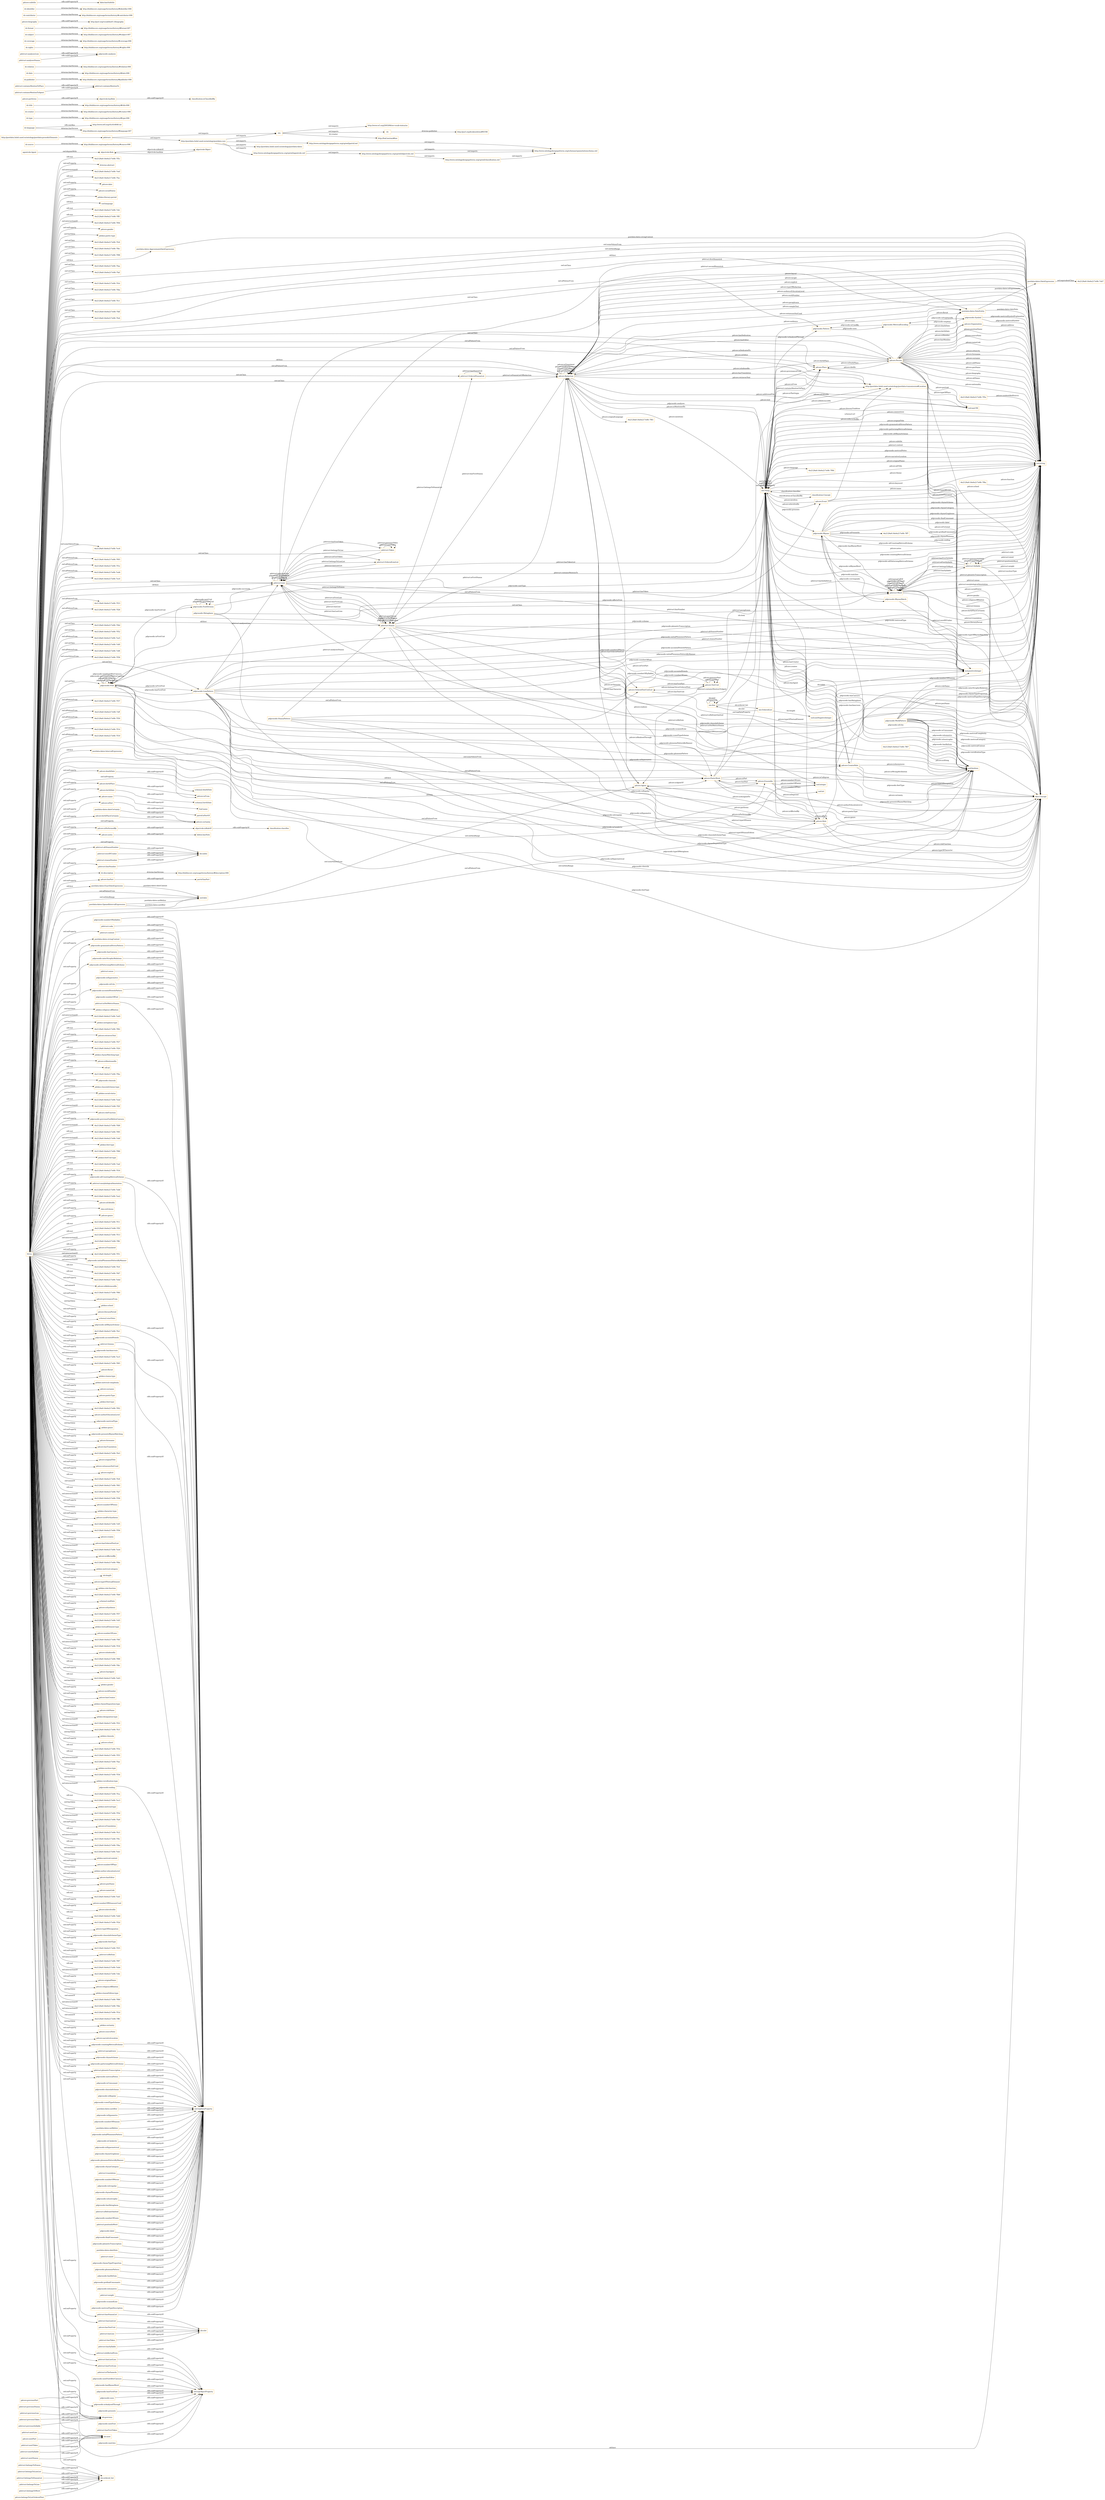 digraph ar2dtool_diagram { 
rankdir=LR;
size="1501"
node [shape = rectangle, color="orange"]; "-6e2129a9:16e0e217e08:-7fc6" "-6e2129a9:16e0e217e08:-7fbc" "-6e2129a9:16e0e217e08:-7f98" "pdprosodic:WorkPattern" "pdprosodic:Foot" "-6e2129a9:16e0e217e08:-7faa" "pdprosodic:Rhyme" "-6e2129a9:16e0e217e08:-7ff7" "-6e2129a9:16e0e217e08:-7faf" "pdprosodic:LinePattern" "-6e2129a9:16e0e217e08:-7fcb" "-6e2129a9:16e0e217e08:-7fda" "pdprosodic:FootDivision" "pdprosodic:RhymeMatch" "pdprosodic:Metaplasm" "pdprosodic:Symbol" "pdprosodic:Pattern" "-6e2129a9:16e0e217e08:-7fc1" "skos:Concept" "-6e2129a9:16e0e217e08:-7fdf" "pdprosodic:MetricalEncoding" "pdprosodic:StanzaPattern" "-6e2129a9:16e0e217e08:-7fe4" "pdstruct:Line" "pdstruct:OrderedStanzaList" "pdstruct:Stanza" "pdstruct:Word" "pdstruct:Token" "pdcore:Redaction" "pdstruct:Syllable" "pdstruct:OrderedLineList" "olo:Slot" "olo:OrderedList" "-6e2129a9:16e0e217e08:-7f67" "pdcore:Role" "-6e2129a9:16e0e217e08:-7ec6" "pdcore:OrderedTextUnitList" "-6e2129a9:16e0e217e08:-7f05" "-6e2129a9:16e0e217e08:-7f1e" "-6e2129a9:16e0e217e08:-7ed4" "agentrole:Agent" "-6e2129a9:16e0e217e08:-7ec0" "pdcore:Agent" "pdcore:CreatorRole" "pdcore:Person" "pdcore:Organisation" "-6e2129a9:16e0e217e08:-7f23" "-6e2129a9:16e0e217e08:-7f28" "pdcore:Ensemble" "-6e2129a9:16e0e217e08:-7f4d" "-6e2129a9:16e0e217e08:-7f52" "-6e2129a9:16e0e217e08:-7ee5" "-6e2129a9:16e0e217e08:-7f5e" "-6e2129a9:16e0e217e08:-7ef0" "-6e2129a9:16e0e217e08:-7f6a" "pdcore:TextUnit" "-6e2129a9:16e0e217e08:-7ef6" "-6e2129a9:16e0e217e08:-7f58" "pdcore:Place" "postdata-dates:DateEntity" "-6e2129a9:16e0e217e08:-7f37" "pdcore:Event" "-6e2129a9:16e0e217e08:-7eff" "-6e2129a9:16e0e217e08:-7f30" "http://postdata.linhd.uned.es/ontology/postdata-transmission#Location" "-6e2129a9:16e0e217e08:-7f14" "-6e2129a9:16e0e217e08:-7f19" "pdcore:PoeticWork" "owl:Thing" "objectrole:Role" "objectrole:Object" "postdata-dates:OpenedIntervalExpression" "postdata-dates:IntervalExpression" "postdata-dates:ExactDateExpression" "postdata-dates:DateExpression" "-6e2129a9:16e0e217e08:-7eb7" "postdata-dates:ApproximateDateExpression" "classification:Concept" ; /*classes style*/
	"pdstruct:previousToken" -> "olo:previous" [ label = "rdfs:subPropertyOf" ];
	"pdstruct:translation" -> "owl:topDataProperty" [ label = "rdfs:subPropertyOf" ];
	"pdcore:deathDate" -> "schema2:deathDate" [ label = "rdfs:subPropertyOf" ];
	"pdprosodic:numberOfMorae" -> "owl:topDataProperty" [ label = "rdfs:subPropertyOf" ];
	"dc:source" -> "http://dublincore.org/usage/terms/history/#source-006" [ label = "dcterms:hasVersion" ];
	"pdstruct:previousSyllable" -> "olo:previous" [ label = "rdfs:subPropertyOf" ];
	"olo:" -> "http://www.w3.org/2003/06/sw-vocab-status/ns" [ label = "owl:imports" ];
	"olo:" -> "dc:" [ label = "owl:imports" ];
	"olo:" -> "http://foaf.me/zazi#me" [ label = "dc:creator" ];
	"pdprosodic:isIrregular" -> "owl:topDataProperty" [ label = "rdfs:subPropertyOf" ];
	"pdprosodic:rhymePhoneme" -> "owl:topDataProperty" [ label = "rdfs:subPropertyOf" ];
	"http://www.ontologydesignpatterns.org/cp/owl/partof.owl" -> "http://www.ontologydesignpatterns.org/schemas/cpannotationschema.owl" [ label = "owl:imports" ];
	"pdstruct:lineNumber" -> "olo:index" [ label = "rdfs:subPropertyOf" ];
	"pdprosodic:isIsostrophic" -> "owl:topDataProperty" [ label = "rdfs:subPropertyOf" ];
	"pdprosodic:metricalNotes" -> "owl:topDataProperty" [ label = "rdfs:subPropertyOf" ];
	"dc:language" -> "http://www.ietf.org/rfc/rfc4646.txt" [ label = "rdfs:seeAlso" ];
	"dc:language" -> "http://dublincore.org/usage/terms/history/#language-007" [ label = "dcterms:hasVersion" ];
	"pdcore:birthPlace" -> "pdcore:isFrom" [ label = "rdfs:subPropertyOf" ];
	"pdprosodic:hasMetaplasm" -> "owl:topDataProperty" [ label = "rdfs:subPropertyOf" ];
	"pdstruct:content" -> "owl:topDataProperty" [ label = "rdfs:subPropertyOf" ];
	"dc:type" -> "http://dublincore.org/usage/terms/history/#type-006" [ label = "dcterms:hasVersion" ];
	"pdstruct:hasStanzaList" -> "olo:slot" [ label = "rdfs:subPropertyOf" ];
	"http://www.ontologydesignpatterns.org/cp/owl/classification.owl" -> "http://www.ontologydesignpatterns.org/schemas/cpannotationschema.owl" [ label = "owl:imports" ];
	"pdstruct:nextStanza" -> "olo:next" [ label = "rdfs:subPropertyOf" ];
	"dc:creator" -> "http://dublincore.org/usage/terms/history/#creator-006" [ label = "dcterms:hasVersion" ];
	"pdstruct:isRefrainOmitted" -> "owl:topDataProperty" [ label = "rdfs:subPropertyOf" ];
	"pdprosodic:numberOfLines" -> "owl:topDataProperty" [ label = "rdfs:subPropertyOf" ];
	"postdata-dates:stringContent" -> "owl:topDataProperty" [ label = "rdfs:subPropertyOf" ];
	"pdprosodic:grammaticalStressPattern" -> "owl:topDataProperty" [ label = "rdfs:subPropertyOf" ];
	"pdstruct:positionInWord" -> "owl:topDataProperty" [ label = "rdfs:subPropertyOf" ];
	"http://www.ontologydesignpatterns.org/cp/owl/objectrole.owl" -> "http://www.ontologydesignpatterns.org/cp/owl/classification.owl" [ label = "owl:imports" ];
	"http://www.ontologydesignpatterns.org/cp/owl/objectrole.owl" -> "http://www.ontologydesignpatterns.org/schemas/cpannotationschema.owl" [ label = "owl:imports" ];
	"objectrole:isRoleOf" -> "classification:classifies" [ label = "rdfs:subPropertyOf" ];
	"pdprosodic:label" -> "owl:topDataProperty" [ label = "rdfs:subPropertyOf" ];
	"pdprosodic:hasCaesura" -> "owl:topDataProperty" [ label = "rdfs:subPropertyOf" ];
	"dc:title" -> "http://dublincore.org/usage/terms/history/#title-006" [ label = "dcterms:hasVersion" ];
	"pdprosodic:finalConsonant" -> "owl:topDataProperty" [ label = "rdfs:subPropertyOf" ];
	"pdprosodic:phoneticTranscription" -> "owl:topDataProperty" [ label = "rdfs:subPropertyOf" ];
	"postdata-dates:dateNote" -> "owl:topDataProperty" [ label = "rdfs:subPropertyOf" ];
	"pdstruct:onset" -> "owl:topDataProperty" [ label = "rdfs:subPropertyOf" ];
	"postdata-dates:dateCertainty" -> "pdcore:certainty" [ label = "rdfs:subPropertyOf" ];
	"pdprosodic:rhymeTypeProportion" -> "owl:topDataProperty" [ label = "rdfs:subPropertyOf" ];
	"pdprosodic:altPatterningMetricalScheme" -> "owl:topDataProperty" [ label = "rdfs:subPropertyOf" ];
	"pdcore:birthDate" -> "schema2:birthDate" [ label = "rdfs:subPropertyOf" ];
	"pdprosodic:phonemePattern" -> "owl:topDataProperty" [ label = "rdfs:subPropertyOf" ];
	"pdcore:name" -> "foaf:name" [ label = "rdfs:subPropertyOf" ];
	"objectrole:hasRole" -> "classification:isClassifiedBy" [ label = "rdfs:subPropertyOf" ];
	"pdprosodic:hasRefrain" -> "owl:topDataProperty" [ label = "rdfs:subPropertyOf" ];
	"pdprosodic:prefinalConsonants" -> "owl:topDataProperty" [ label = "rdfs:subPropertyOf" ];
	"pdcore:isPart" -> "partof:isPartOf" [ label = "rdfs:subPropertyOf" ];
	"pdprosodic:isIsometric" -> "owl:topDataProperty" [ label = "rdfs:subPropertyOf" ];
	"pdcore:previousPart" -> "olo:previous" [ label = "rdfs:subPropertyOf" ];
	"pdcore:belongsToListOrderedText" -> "olo:ordered_list" [ label = "rdfs:subPropertyOf" ];
	"pdprosodic:accentedVowelsPattern" -> "owl:topDataProperty" [ label = "rdfs:subPropertyOf" ];
	"agentrole:Agent" -> "objectrole:Role" [ label = "owl:disjointWith" ];
	"pdprosodic:hasRhymeWord" -> "owl:topObjectProperty" [ label = "rdfs:subPropertyOf" ];
	"pdstruct:weight" -> "owl:topDataProperty" [ label = "rdfs:subPropertyOf" ];
	"pdstruct:hasSyllable" -> "olo:slot" [ label = "rdfs:subPropertyOf" ];
	"pdstruct:nextLine" -> "olo:next" [ label = "rdfs:subPropertyOf" ];
	"pdstruct:isInflectedForm" -> "owl:topObjectProperty" [ label = "rdfs:subPropertyOf" ];
	"pdprosodic:scannedLine" -> "owl:topDataProperty" [ label = "rdfs:subPropertyOf" ];
	"pdstruct:belongsToStanza" -> "olo:ordered_list" [ label = "rdfs:subPropertyOf" ];
	"pdstruct:hasLastLine" -> "owl:topObjectProperty" [ label = "rdfs:subPropertyOf" ];
	"pdprosodic:metricalTypeDescription" -> "owl:topDataProperty" [ label = "rdfs:subPropertyOf" ];
	"pdcore:performs" -> "objectrole:hasRole" [ label = "rdfs:subPropertyOf" ];
	"pdprosodic:numberOfSyllables" -> "owl:topDataProperty" [ label = "rdfs:subPropertyOf" ];
	"pdstruct:coda" -> "owl:topDataProperty" [ label = "rdfs:subPropertyOf" ];
	"pdstruct:hasFirstLine" -> "owl:topObjectProperty" [ label = "rdfs:subPropertyOf" ];
	"pdprosodic:hasFirstFoot" -> "owl:topObjectProperty" [ label = "rdfs:subPropertyOf" ];
	"pdprosodic:interStrophicRelations" -> "owl:topDataProperty" [ label = "rdfs:subPropertyOf" ];
	"pdstruct:previousStanza" -> "olo:previous" [ label = "rdfs:subPropertyOf" ];
	"pdstruct:belongsToLineList" -> "olo:ordered_list" [ label = "rdfs:subPropertyOf" ];
	"http://postdata.linhd.uned.es/ontology/postdata-core" -> "http://postdata.linhd.uned.es/ontology/postdata-dates" [ label = "owl:imports" ];
	"http://postdata.linhd.uned.es/ontology/postdata-core" -> "http://www.ontologydesignpatterns.org/cp/owl/partof.owl" [ label = "owl:imports" ];
	"http://postdata.linhd.uned.es/ontology/postdata-core" -> "http://www.ontologydesignpatterns.org/cp/owl/agentrole.owl" [ label = "owl:imports" ];
	"http://postdata.linhd.uned.es/ontology/postdata-core" -> "olo:" [ label = "owl:imports" ];
	"pdstruct:sense" -> "owl:topDataProperty" [ label = "rdfs:subPropertyOf" ];
	"dc:" -> "http://purl.org/dc/aboutdcmi#DCMI" [ label = "dcterms:publisher" ];
	"pdcore:birthPlaceCertainty" -> "pdcore:certainty" [ label = "rdfs:subPropertyOf" ];
	"pdprosodic:isHypermetre" -> "owl:topDataProperty" [ label = "rdfs:subPropertyOf" ];
	"pdcore:hasTextUnit" -> "olo:slot" [ label = "rdfs:subPropertyOf" ];
	"pdprosodic:uses" -> "owl:topObjectProperty" [ label = "rdfs:subPropertyOf" ];
	"pdstruct:stanzaNumber" -> "olo:index" [ label = "rdfs:subPropertyOf" ];
	"pdcore:nextPart" -> "olo:next" [ label = "rdfs:subPropertyOf" ];
	"pdstruct:containsMentionToPlace" -> "pdstruct:containsMentionTo" [ label = "rdfs:subPropertyOf" ];
	"pdstruct:hasLine" -> "olo:slot" [ label = "rdfs:subPropertyOf" ];
	"pdprosodic:isEcho" -> "owl:topDataProperty" [ label = "rdfs:subPropertyOf" ];
	"pdprosodic:numberOfFeet" -> "owl:topDataProperty" [ label = "rdfs:subPropertyOf" ];
	"pdcore:isPerformedBy" -> "objectrole:isRoleOf" [ label = "rdfs:subPropertyOf" ];
	"pdprosodic:altCountingMetricalScheme" -> "owl:topDataProperty" [ label = "rdfs:subPropertyOf" ];
	"dc:publisher" -> "http://dublincore.org/usage/terms/history/#publisher-006" [ label = "dcterms:hasVersion" ];
	"pdprosodic:presents" -> "owl:topObjectProperty" [ label = "rdfs:subPropertyOf" ];
	"pdstruct:isNotMetricStanza" -> "owl:topDataProperty" [ label = "rdfs:subPropertyOf" ];
	"pdstruct:morphologicalAnnotation" -> "owl:topDataProperty" [ label = "rdfs:subPropertyOf" ];
	"pdprosodic:altRhymeScheme" -> "owl:topDataProperty" [ label = "rdfs:subPropertyOf" ];
	"pdprosodic:accentedVowels" -> "owl:topDataProperty" [ label = "rdfs:subPropertyOf" ];
	"pdprosodic:ending" -> "owl:topDataProperty" [ label = "rdfs:subPropertyOf" ];
	"postdata-dates:DateExpression" -> "-6e2129a9:16e0e217e08:-7eb7" [ label = "owl:equivalentClass" ];
	"pdstruct:previousLine" -> "olo:previous" [ label = "rdfs:subPropertyOf" ];
	"pdprosodic:isUnissonant" -> "owl:topDataProperty" [ label = "rdfs:subPropertyOf" ];
	"pdstruct:hasToken" -> "olo:slot" [ label = "rdfs:subPropertyOf" ];
	"dc:date" -> "http://dublincore.org/usage/terms/history/#date-006" [ label = "dcterms:hasVersion" ];
	"pdprosodic:clausulaScheme" -> "owl:topDataProperty" [ label = "rdfs:subPropertyOf" ];
	"pdprosodic:isRegular" -> "owl:topDataProperty" [ label = "rdfs:subPropertyOf" ];
	"pdprosodic:vowelTypeScheme" -> "owl:topDataProperty" [ label = "rdfs:subPropertyOf" ];
	"pdstruct:" -> "olo:" [ label = "owl:imports" ];
	"pdstruct:" -> "http://postdata.linhd.uned.es/ontology/postdata-core" [ label = "owl:imports" ];
	"postdata-dates:notAfter" -> "owl:topDataProperty" [ label = "rdfs:subPropertyOf" ];
	"pdstruct:lemma" -> "owl:topDataProperty" [ label = "rdfs:subPropertyOf" ];
	"dc:relation" -> "http://dublincore.org/usage/terms/history/#relation-006" [ label = "dcterms:hasVersion" ];
	"pdstruct:analysesLine" -> "pdprosodic:analyses" [ label = "rdfs:subPropertyOf" ];
	"dc:rights" -> "http://dublincore.org/usage/terms/history/#rights-006" [ label = "dcterms:hasVersion" ];
	"pdstruct:nextToken" -> "olo:next" [ label = "rdfs:subPropertyOf" ];
	"pdprosodic:nextFoot" -> "owl:topObjectProperty" [ label = "rdfs:subPropertyOf" ];
	"pdstruct:hasLineList" -> "olo:slot" [ label = "rdfs:subPropertyOf" ];
	"pdprosodic:hasAnacrusis" -> "owl:topDataProperty" [ label = "rdfs:subPropertyOf" ];
	"pdcore:notes" -> "bibtex:hasNote" [ label = "rdfs:subPropertyOf" ];
	"pdprosodic:isHypometre" -> "owl:topDataProperty" [ label = "rdfs:subPropertyOf" ];
	"pdprosodic:numberOfStanzas" -> "owl:topDataProperty" [ label = "rdfs:subPropertyOf" ];
	"dc:coverage" -> "http://dublincore.org/usage/terms/history/#coverage-006" [ label = "dcterms:hasVersion" ];
	"pdprosodic:countingMetricalScheme" -> "owl:topDataProperty" [ label = "rdfs:subPropertyOf" ];
	"pdstruct:belongsToStanzaList" -> "olo:ordered_list" [ label = "rdfs:subPropertyOf" ];
	"pdstruct:analysesStanza" -> "pdprosodic:analyses" [ label = "rdfs:subPropertyOf" ];
	"dc:subject" -> "http://dublincore.org/usage/terms/history/#subject-007" [ label = "dcterms:hasVersion" ];
	"dc:format" -> "http://dublincore.org/usage/terms/history/#format-007" [ label = "dcterms:hasVersion" ];
	"pdstruct:nextSyllable" -> "olo:next" [ label = "rdfs:subPropertyOf" ];
	"pdstruct:paraphrasis" -> "owl:topDataProperty" [ label = "rdfs:subPropertyOf" ];
	"pdcore:biography" -> "http://purl.org/vocab/bio/0.1/biography" [ label = "rdfs:subPropertyOf" ];
	"postdata-dates:notBefore" -> "owl:topDataProperty" [ label = "rdfs:subPropertyOf" ];
	"pdprosodic:initialPhonemesPattern" -> "owl:topDataProperty" [ label = "rdfs:subPropertyOf" ];
	"pdstruct:belongsToLine" -> "olo:ordered_list" [ label = "rdfs:subPropertyOf" ];
	"dc:contributor" -> "http://dublincore.org/usage/terms/history/#contributor-006" [ label = "dcterms:hasVersion" ];
	"pdstruct:wordNUmber" -> "olo:index" [ label = "rdfs:subPropertyOf" ];
	"pdprosodic:isAnalysedThrough" -> "owl:topObjectProperty" [ label = "rdfs:subPropertyOf" ];
	"pdprosodic:isCatalectic" -> "owl:topDataProperty" [ label = "rdfs:subPropertyOf" ];
	"http://www.ontologydesignpatterns.org/cp/owl/agentrole.owl" -> "http://www.ontologydesignpatterns.org/cp/owl/objectrole.owl" [ label = "owl:imports" ];
	"http://www.ontologydesignpatterns.org/cp/owl/agentrole.owl" -> "http://www.ontologydesignpatterns.org/schemas/cpannotationschema.owl" [ label = "owl:imports" ];
	"pdstruct:hasFirstToken" -> "owl:topObjectProperty" [ label = "rdfs:subPropertyOf" ];
	"dc:identifier" -> "http://dublincore.org/usage/terms/history/#identifier-006" [ label = "dcterms:hasVersion" ];
	"pdprosodic:rhymeScheme" -> "owl:topDataProperty" [ label = "rdfs:subPropertyOf" ];
	"pdcore:subtitle" -> "fabio:hasSubtitle" [ label = "rdfs:subPropertyOf" ];
	"pdprosodic:patterningMetricalScheme" -> "owl:topDataProperty" [ label = "rdfs:subPropertyOf" ];
	"http://postdata.linhd.uned.es/ontology/postdata-prosodicElements" -> "pdstruct:" [ label = "owl:imports" ];
	"pdprosodic:isHypermetrical" -> "owl:topDataProperty" [ label = "rdfs:subPropertyOf" ];
	"pdprosodic:matches" -> "owl:topObjectProperty" [ label = "rdfs:subPropertyOf" ];
	"pdstruct:altStanzaNumber" -> "olo:index" [ label = "rdfs:subPropertyOf" ];
	"pdstruct:phoneticTranscription" -> "owl:topDataProperty" [ label = "rdfs:subPropertyOf" ];
	"pdprosodic:rhymeGrapheme" -> "owl:topDataProperty" [ label = "rdfs:subPropertyOf" ];
	"dc:description" -> "http://dublincore.org/usage/terms/history/#description-006" [ label = "dcterms:hasVersion" ];
	"pdcore:hasPart" -> "partof:hasPart" [ label = "rdfs:subPropertyOf" ];
	"pdstruct:containsMentionToAgent" -> "pdstruct:containsMentionTo" [ label = "rdfs:subPropertyOf" ];
	"pdprosodic:phonemePatternByManner" -> "owl:topDataProperty" [ label = "rdfs:subPropertyOf" ];
	"pdstruct:isTheSameAs" -> "owl:topObjectProperty" [ label = "rdfs:subPropertyOf" ];
	"NULL" -> "pdcore:birthPlace" [ label = "owl:onProperty" ];
	"NULL" -> "pdskos:religious-affiliation" [ label = "owl:hasValue" ];
	"NULL" -> "-6e2129a9:16e0e217e08:-7ed3" [ label = "owl:intersectionOf" ];
	"NULL" -> "pdcore:PoeticWork" [ label = "owl:allValuesFrom" ];
	"NULL" -> "pdcore:CreatorRole" [ label = "owl:someValuesFrom" ];
	"NULL" -> "pdskos:metaplasm-type" [ label = "owl:hasValue" ];
	"NULL" -> "pdstruct:Line" [ label = "owl:onClass" ];
	"NULL" -> "-6e2129a9:16e0e217e08:-7f62" [ label = "rdf:rest" ];
	"NULL" -> "pdcore:retrievesText" [ label = "owl:onProperty" ];
	"NULL" -> "-6e2129a9:16e0e217e08:-7f27" [ label = "owl:intersectionOf" ];
	"NULL" -> "-6e2129a9:16e0e217e08:-7f20" [ label = "rdf:rest" ];
	"NULL" -> "pdskos:rhymeMatching-type" [ label = "owl:hasValue" ];
	"NULL" -> "pdcore:notes" [ label = "owl:onProperty" ];
	"NULL" -> "pdcore:PoeticWork" [ label = "rdf:first" ];
	"NULL" -> "pdprosodic:altRhymeScheme" [ label = "owl:onProperty" ];
	"NULL" -> "pdstruct:Stanza" [ label = "rdf:first" ];
	"NULL" -> "-6e2129a9:16e0e217e08:-7f58" [ label = "owl:someValuesFrom" ];
	"NULL" -> "pdcore:isMentionedIn" [ label = "owl:onProperty" ];
	"NULL" -> "pdcore:birthDate" [ label = "owl:onProperty" ];
	"NULL" -> "rdf:nil" [ label = "rdf:rest" ];
	"NULL" -> "-6e2129a9:16e0e217e08:-7fbe" [ label = "rdf:rest" ];
	"NULL" -> "pdstruct:hasFirstLine" [ label = "owl:onProperty" ];
	"NULL" -> "pdprosodic:clausula" [ label = "owl:onProperty" ];
	"NULL" -> "pdstruct:altStanzaNumber" [ label = "owl:onProperty" ];
	"NULL" -> "pdskos:clausulaScheme-type" [ label = "owl:hasValue" ];
	"NULL" -> "-6e2129a9:16e0e217e08:-7ed4" [ label = "owl:allValuesFrom" ];
	"NULL" -> "pdskos:social-status" [ label = "owl:hasValue" ];
	"NULL" -> "pdcore:birthPlaceCertainty" [ label = "owl:onProperty" ];
	"NULL" -> "postdata-dates:IntervalExpression" [ label = "rdf:first" ];
	"NULL" -> "-6e2129a9:16e0e217e08:-7eed" [ label = "rdf:rest" ];
	"NULL" -> "pdprosodic:LinePattern" [ label = "owl:onClass" ];
	"NULL" -> "-6e2129a9:16e0e217e08:-7ef6" [ label = "owl:allValuesFrom" ];
	"NULL" -> "-6e2129a9:16e0e217e08:-7f2f" [ label = "owl:intersectionOf" ];
	"NULL" -> "pdcore:roleFunction" [ label = "owl:onProperty" ];
	"NULL" -> "-6e2129a9:16e0e217e08:-7ef0" [ label = "owl:onClass" ];
	"NULL" -> "pdprosodic:accentedVowels" [ label = "owl:onProperty" ];
	"NULL" -> "pdprosodic:previousFootBeforeCaesura" [ label = "owl:onProperty" ];
	"NULL" -> "-6e2129a9:16e0e217e08:-7fd9" [ label = "owl:intersectionOf" ];
	"NULL" -> "olo:ordered_list" [ label = "owl:onProperty" ];
	"NULL" -> "-6e2129a9:16e0e217e08:-7f95" [ label = "rdf:rest" ];
	"NULL" -> "-6e2129a9:16e0e217e08:-7ebf" [ label = "owl:intersectionOf" ];
	"NULL" -> "pdskos:feet-type" [ label = "owl:hasValue" ];
	"NULL" -> "-6e2129a9:16e0e217e08:-7fcb" [ label = "owl:onClass" ];
	"NULL" -> "-6e2129a9:16e0e217e08:-7f66" [ label = "owl:unionOf" ];
	"NULL" -> "-6e2129a9:16e0e217e08:-7ec0" [ label = "owl:onClass" ];
	"NULL" -> "pdskos:footUnit-type" [ label = "owl:hasValue" ];
	"NULL" -> "-6e2129a9:16e0e217e08:-7eaf" [ label = "rdf:rest" ];
	"NULL" -> "pdstruct:isInflectedForm" [ label = "owl:onProperty" ];
	"NULL" -> "-6e2129a9:16e0e217e08:-7f16" [ label = "rdf:rest" ];
	"NULL" -> "xsd:date" [ label = "owl:allValuesFrom" ];
	"NULL" -> "-6e2129a9:16e0e217e08:-7eb6" [ label = "owl:unionOf" ];
	"NULL" -> "-6e2129a9:16e0e217e08:-7ee2" [ label = "rdf:rest" ];
	"NULL" -> "pdcore:Role" [ label = "owl:allValuesFrom" ];
	"NULL" -> "pdcore:isEditedIn" [ label = "owl:onProperty" ];
	"NULL" -> "skos:inScheme" [ label = "owl:onProperty" ];
	"NULL" -> "pdcore:genre" [ label = "owl:onProperty" ];
	"NULL" -> "pdcore:OrderedTextUnitList" [ label = "owl:allValuesFrom" ];
	"NULL" -> "-6e2129a9:16e0e217e08:-7f11" [ label = "rdf:rest" ];
	"NULL" -> "-6e2129a9:16e0e217e08:-7f5f" [ label = "rdf:rest" ];
	"NULL" -> "-6e2129a9:16e0e217e08:-7f13" [ label = "owl:intersectionOf" ];
	"NULL" -> "-6e2129a9:16e0e217e08:-7ff4" [ label = "rdf:rest" ];
	"NULL" -> "pdcore:CreatorRole" [ label = "owl:allValuesFrom" ];
	"NULL" -> "pdcore:isTranslated" [ label = "owl:onProperty" ];
	"NULL" -> "-6e2129a9:16e0e217e08:-7f52" [ label = "owl:onClass" ];
	"NULL" -> "postdata-dates:DateEntity" [ label = "owl:onClass" ];
	"NULL" -> "-6e2129a9:16e0e217e08:-7faf" [ label = "owl:onClass" ];
	"NULL" -> "pdcore:Ensemble" [ label = "owl:allValuesFrom" ];
	"NULL" -> "pdprosodic:grammaticalStressPattern" [ label = "owl:onProperty" ];
	"NULL" -> "-6e2129a9:16e0e217e08:-7f30" [ label = "owl:allValuesFrom" ];
	"NULL" -> "-6e2129a9:16e0e217e08:-7f51" [ label = "owl:intersectionOf" ];
	"NULL" -> "pdprosodic:initialPhonemesPatternByManner" [ label = "owl:onProperty" ];
	"NULL" -> "pdstruct:hasLastLine" [ label = "owl:onProperty" ];
	"NULL" -> "-6e2129a9:16e0e217e08:-7fc0" [ label = "owl:intersectionOf" ];
	"NULL" -> "-6e2129a9:16e0e217e08:-7fd7" [ label = "rdf:rest" ];
	"NULL" -> "-6e2129a9:16e0e217e08:-7ebd" [ label = "rdf:rest" ];
	"NULL" -> "pdcore:isReferencedIn" [ label = "owl:onProperty" ];
	"NULL" -> "-6e2129a9:16e0e217e08:-7f60" [ label = "owl:unionOf" ];
	"NULL" -> "postdata-dates:ExactDateExpression" [ label = "rdf:first" ];
	"NULL" -> "pdcore:Agent" [ label = "owl:someValuesFrom" ];
	"NULL" -> "pdprosodic:altCountingMetricalScheme" [ label = "owl:onProperty" ];
	"NULL" -> "pdprosodic:altPatterningMetricalScheme" [ label = "owl:onProperty" ];
	"NULL" -> "pdstruct:paraphrasis" [ label = "owl:onProperty" ];
	"NULL" -> "pdcore:provenanceFrom" [ label = "owl:onProperty" ];
	"NULL" -> "-6e2129a9:16e0e217e08:-7eff" [ label = "owl:allValuesFrom" ];
	"NULL" -> "pdskos:school" [ label = "owl:hasValue" ];
	"NULL" -> "skos:Concept" [ label = "rdf:first" ];
	"NULL" -> "pdcore:literaryPeriod" [ label = "owl:onProperty" ];
	"NULL" -> "schema2:startDate" [ label = "owl:onProperty" ];
	"NULL" -> "xsd:boolean" [ label = "owl:onDataRange" ];
	"NULL" -> "-6e2129a9:16e0e217e08:-7f05" [ label = "owl:allValuesFrom" ];
	"NULL" -> "pdprosodic:hasAnacrusis" [ label = "owl:onProperty" ];
	"NULL" -> "-6e2129a9:16e0e217e08:-7fe1" [ label = "rdf:rest" ];
	"NULL" -> "xsd:string" [ label = "owl:someValuesFrom" ];
	"NULL" -> "-6e2129a9:16e0e217e08:-7ec5" [ label = "owl:intersectionOf" ];
	"NULL" -> "-6e2129a9:16e0e217e08:-7f65" [ label = "rdf:rest" ];
	"NULL" -> "pdcore:floruit" [ label = "owl:onProperty" ];
	"NULL" -> "pdskos:stanza-type" [ label = "owl:hasValue" ];
	"NULL" -> "pdstruct:lemma" [ label = "owl:onProperty" ];
	"NULL" -> "pdskos:metrical-complexity" [ label = "owl:hasValue" ];
	"NULL" -> "pdcore:surname" [ label = "owl:onProperty" ];
	"NULL" -> "xsd:string" [ label = "owl:onDataRange" ];
	"NULL" -> "pdcore:poeticType" [ label = "owl:onProperty" ];
	"NULL" -> "pdskos:foot-type" [ label = "owl:hasValue" ];
	"NULL" -> "-6e2129a9:16e0e217e08:-7ec6" [ label = "owl:someValuesFrom" ];
	"NULL" -> "-6e2129a9:16e0e217e08:-7f02" [ label = "rdf:rest" ];
	"NULL" -> "pdcore:authorEducationLevel" [ label = "owl:onProperty" ];
	"NULL" -> "pdprosodic:metricalType" [ label = "owl:onProperty" ];
	"NULL" -> "pdskos:genre" [ label = "owl:hasValue" ];
	"NULL" -> "pdprosodic:presentsRhymeMatching" [ label = "owl:onProperty" ];
	"NULL" -> "pdcore:forename" [ label = "owl:onProperty" ];
	"NULL" -> "pdcore:hasTranslation" [ label = "owl:onProperty" ];
	"NULL" -> "-6e2129a9:16e0e217e08:-7fe3" [ label = "owl:intersectionOf" ];
	"NULL" -> "pdcore:name" [ label = "owl:onProperty" ];
	"NULL" -> "pdcore:originalTitle" [ label = "owl:onProperty" ];
	"NULL" -> "pdcore:witnessesNotUsed" [ label = "owl:onProperty" ];
	"NULL" -> "pdprosodic:rhymeScheme" [ label = "owl:onProperty" ];
	"NULL" -> "-6e2129a9:16e0e217e08:-7fc1" [ label = "owl:onClass" ];
	"NULL" -> "pdprosodic:Pattern" [ label = "owl:onClass" ];
	"NULL" -> "pdcore:Redaction" [ label = "owl:allValuesFrom" ];
	"NULL" -> "pdcore:isPart" [ label = "owl:onProperty" ];
	"NULL" -> "pdcore:explicit" [ label = "owl:onProperty" ];
	"NULL" -> "-6e2129a9:16e0e217e08:-7fc8" [ label = "rdf:rest" ];
	"NULL" -> "-6e2129a9:16e0e217e08:-7f63" [ label = "owl:unionOf" ];
	"NULL" -> "-6e2129a9:16e0e217e08:-7f98" [ label = "owl:onClass" ];
	"NULL" -> "-6e2129a9:16e0e217e08:-7fa7" [ label = "rdf:rest" ];
	"NULL" -> "-6e2129a9:16e0e217e08:-7f36" [ label = "owl:intersectionOf" ];
	"NULL" -> "pdstruct:content" [ label = "owl:onProperty" ];
	"NULL" -> "-6e2129a9:16e0e217e08:-7fe4" [ label = "owl:onClass" ];
	"NULL" -> "pdcore:numberOfPoems" [ label = "owl:onProperty" ];
	"NULL" -> "pdskos:character-type" [ label = "owl:hasValue" ];
	"NULL" -> "olo:index" [ label = "owl:onProperty" ];
	"NULL" -> "pdcore:isPerformedBy" [ label = "owl:onProperty" ];
	"NULL" -> "pdstruct:Word" [ label = "owl:onClass" ];
	"NULL" -> "pdcore:usedForSynthesis" [ label = "owl:onProperty" ];
	"NULL" -> "olo:previous" [ label = "owl:onProperty" ];
	"NULL" -> "-6e2129a9:16e0e217e08:-7ef5" [ label = "owl:intersectionOf" ];
	"NULL" -> "-6e2129a9:16e0e217e08:-7f56" [ label = "rdf:rest" ];
	"NULL" -> "pdcore:creates" [ label = "owl:onProperty" ];
	"NULL" -> "pdstruct:morphologicalAnnotation" [ label = "owl:onProperty" ];
	"NULL" -> "pdstruct:OrderedStanzaList" [ label = "owl:onClass" ];
	"NULL" -> "pdstruct:Line" [ label = "rdf:first" ];
	"NULL" -> "pdcore:hasOrderedTextList" [ label = "owl:onProperty" ];
	"NULL" -> "xsd:date" [ label = "owl:onDataRange" ];
	"NULL" -> "pdstruct:hasLineList" [ label = "owl:onProperty" ];
	"NULL" -> "-6e2129a9:16e0e217e08:-7ee4" [ label = "owl:intersectionOf" ];
	"NULL" -> "pdcore:isAffectedBy" [ label = "owl:onProperty" ];
	"NULL" -> "-6e2129a9:16e0e217e08:-7fbb" [ label = "owl:intersectionOf" ];
	"NULL" -> "-6e2129a9:16e0e217e08:-7fdf" [ label = "owl:onClass" ];
	"NULL" -> "pdskos:metrical-category" [ label = "owl:hasValue" ];
	"NULL" -> "pdprosodic:patterningMetricalScheme" [ label = "owl:onProperty" ];
	"NULL" -> "pdprosodic:metricalNotes" [ label = "owl:onProperty" ];
	"NULL" -> "xsd:string" [ label = "rdf:first" ];
	"NULL" -> "olo:length" [ label = "owl:onProperty" ];
	"NULL" -> "-6e2129a9:16e0e217e08:-7f1e" [ label = "owl:allValuesFrom" ];
	"NULL" -> "pdprosodic:Foot" [ label = "owl:onClass" ];
	"NULL" -> "pdcore:typeOfTextualElement" [ label = "owl:onProperty" ];
	"NULL" -> "pdskos:role-function" [ label = "owl:hasValue" ];
	"NULL" -> "-6e2129a9:16e0e217e08:-7fb9" [ label = "rdf:rest" ];
	"NULL" -> "pdprosodic:accentedVowelsPattern" [ label = "owl:onProperty" ];
	"NULL" -> "schema2:endDate" [ label = "owl:onProperty" ];
	"NULL" -> "pdcore:isSynthesis" [ label = "owl:onProperty" ];
	"NULL" -> "-6e2129a9:16e0e217e08:-7f57" [ label = "owl:unionOf" ];
	"NULL" -> "-6e2129a9:16e0e217e08:-7ef3" [ label = "rdf:rest" ];
	"NULL" -> "pdskos:textualElement-type" [ label = "owl:hasValue" ];
	"NULL" -> "pdstruct:phoneticTranscription" [ label = "owl:onProperty" ];
	"NULL" -> "pdcore:numberOfLines" [ label = "owl:onProperty" ];
	"NULL" -> "-6e2129a9:16e0e217e08:-7f4f" [ label = "rdf:rest" ];
	"NULL" -> "-6e2129a9:16e0e217e08:-7f18" [ label = "owl:intersectionOf" ];
	"NULL" -> "pdcore:isIndexedIn" [ label = "owl:onProperty" ];
	"NULL" -> "-6e2129a9:16e0e217e08:-7f68" [ label = "rdf:rest" ];
	"NULL" -> "-6e2129a9:16e0e217e08:-7fdc" [ label = "rdf:rest" ];
	"NULL" -> "-6e2129a9:16e0e217e08:-7f37" [ label = "owl:allValuesFrom" ];
	"NULL" -> "pdcore:hasAgent" [ label = "owl:onProperty" ];
	"NULL" -> "-6e2129a9:16e0e217e08:-7eb5" [ label = "rdf:rest" ];
	"NULL" -> "pdskos:gender" [ label = "owl:hasValue" ];
	"NULL" -> "pdcore:workNumber" [ label = "owl:onProperty" ];
	"NULL" -> "pdcore:hasCreator" [ label = "owl:onProperty" ];
	"NULL" -> "pdstruct:OrderedLineList" [ label = "owl:onClass" ];
	"NULL" -> "pdskos:rhymeDisposition-type" [ label = "owl:hasValue" ];
	"NULL" -> "pdcore:roleName" [ label = "owl:onProperty" ];
	"NULL" -> "pdskos:designation-type" [ label = "owl:hasValue" ];
	"NULL" -> "pdcore:deathDate" [ label = "owl:onProperty" ];
	"NULL" -> "-6e2129a9:16e0e217e08:-7f22" [ label = "owl:intersectionOf" ];
	"NULL" -> "-6e2129a9:16e0e217e08:-7fc5" [ label = "owl:intersectionOf" ];
	"NULL" -> "pdcore:isFrom" [ label = "owl:onProperty" ];
	"NULL" -> "pdskos:clausula" [ label = "owl:hasValue" ];
	"NULL" -> "dc:description" [ label = "owl:onProperty" ];
	"NULL" -> "pdcore:Redaction" [ label = "owl:onClass" ];
	"NULL" -> "pdcore:school" [ label = "owl:onProperty" ];
	"NULL" -> "-6e2129a9:16e0e217e08:-7f1b" [ label = "rdf:rest" ];
	"NULL" -> "-6e2129a9:16e0e217e08:-7fda" [ label = "owl:onClass" ];
	"NULL" -> "-6e2129a9:16e0e217e08:-7f55" [ label = "rdf:rest" ];
	"NULL" -> "-6e2129a9:16e0e217e08:-7fae" [ label = "owl:intersectionOf" ];
	"NULL" -> "pdskos:nucleus-type" [ label = "owl:hasValue" ];
	"NULL" -> "-6e2129a9:16e0e217e08:-7f34" [ label = "rdf:rest" ];
	"NULL" -> "pdskos:versification-type" [ label = "owl:hasValue" ];
	"NULL" -> "xsd:integer" [ label = "owl:onDataRange" ];
	"NULL" -> "-6e2129a9:16e0e217e08:-7fca" [ label = "owl:intersectionOf" ];
	"NULL" -> "-6e2129a9:16e0e217e08:-7ec3" [ label = "rdf:rest" ];
	"NULL" -> "pdskos:metrical-type" [ label = "owl:hasValue" ];
	"NULL" -> "-6e2129a9:16e0e217e08:-7f5d" [ label = "owl:unionOf" ];
	"NULL" -> "-6e2129a9:16e0e217e08:-7f28" [ label = "owl:allValuesFrom" ];
	"NULL" -> "-6e2129a9:16e0e217e08:-7fa9" [ label = "owl:intersectionOf" ];
	"NULL" -> "-6e2129a9:16e0e217e08:-7f14" [ label = "owl:onClass" ];
	"NULL" -> "pdcore:isTranslation" [ label = "owl:onProperty" ];
	"NULL" -> "-6e2129a9:16e0e217e08:-7fc3" [ label = "rdf:rest" ];
	"NULL" -> "-6e2129a9:16e0e217e08:-7f4c" [ label = "owl:intersectionOf" ];
	"NULL" -> "-6e2129a9:16e0e217e08:-7f4a" [ label = "rdf:rest" ];
	"NULL" -> "-6e2129a9:16e0e217e08:-7eb1" [ label = "owl:members" ];
	"NULL" -> "pdskos:metrical-context" [ label = "owl:hasValue" ];
	"NULL" -> "pdprosodic:countingMetricalScheme" [ label = "owl:onProperty" ];
	"NULL" -> "pdcore:Place" [ label = "owl:onClass" ];
	"NULL" -> "pdcore:numberOfPlays" [ label = "owl:onProperty" ];
	"NULL" -> "pdskos:author-educationLevel" [ label = "owl:hasValue" ];
	"NULL" -> "pdstruct:lineNumber" [ label = "owl:onProperty" ];
	"NULL" -> "pdcore:hasEditor" [ label = "owl:onProperty" ];
	"NULL" -> "pdcore:Ensemble" [ label = "rdf:first" ];
	"NULL" -> "pdcore:penName" [ label = "owl:onProperty" ];
	"NULL" -> "pdcore:nameLink" [ label = "owl:onProperty" ];
	"NULL" -> "pdcore:hasPart" [ label = "owl:onProperty" ];
	"NULL" -> "-6e2129a9:16e0e217e08:-7ed1" [ label = "rdf:rest" ];
	"NULL" -> "pdcore:numberOfWitnessesUsed" [ label = "owl:onProperty" ];
	"NULL" -> "pdstruct:hasStanzaList" [ label = "owl:onProperty" ];
	"NULL" -> "pdcore:isInvolvedIn" [ label = "owl:onProperty" ];
	"NULL" -> "-6e2129a9:16e0e217e08:-7eb0" [ label = "rdf:rest" ];
	"NULL" -> "-6e2129a9:16e0e217e08:-7f2d" [ label = "rdf:rest" ];
	"NULL" -> "pdcore:typeOfDesignation" [ label = "owl:onProperty" ];
	"NULL" -> "-6e2129a9:16e0e217e08:-7fbc" [ label = "owl:onClass" ];
	"NULL" -> "http://postdata.linhd.uned.es/ontology/postdata-transmission#Location" [ label = "owl:allValuesFrom" ];
	"NULL" -> "-6e2129a9:16e0e217e08:-7ee5" [ label = "owl:allValuesFrom" ];
	"NULL" -> "pdcore:Redaction" [ label = "rdf:first" ];
	"NULL" -> "pdprosodic:clausulaSchemeType" [ label = "owl:onProperty" ];
	"NULL" -> "pdprosodic:feetType" [ label = "owl:onProperty" ];
	"NULL" -> "-6e2129a9:16e0e217e08:-7f25" [ label = "rdf:rest" ];
	"NULL" -> "pdstruct:isRefrain" [ label = "owl:onProperty" ];
	"NULL" -> "-6e2129a9:16e0e217e08:-7f97" [ label = "owl:intersectionOf" ];
	"NULL" -> "-6e2129a9:16e0e217e08:-7eb4" [ label = "rdf:rest" ];
	"NULL" -> "-6e2129a9:16e0e217e08:-7efe" [ label = "owl:intersectionOf" ];
	"NULL" -> "pdcore:originalName" [ label = "owl:onProperty" ];
	"NULL" -> "pdcore:religiousAffiliation" [ label = "owl:onProperty" ];
	"NULL" -> "pdskos:stanzaEdition-type" [ label = "owl:hasValue" ];
	"NULL" -> "-6e2129a9:16e0e217e08:-7f69" [ label = "owl:unionOf" ];
	"NULL" -> "-6e2129a9:16e0e217e08:-7fde" [ label = "owl:intersectionOf" ];
	"NULL" -> "-6e2129a9:16e0e217e08:-7f1d" [ label = "owl:intersectionOf" ];
	"NULL" -> "olo:next" [ label = "owl:onProperty" ];
	"NULL" -> "-6e2129a9:16e0e217e08:-7ff6" [ label = "owl:unionOf" ];
	"NULL" -> "pdskos:certainty" [ label = "owl:hasValue" ];
	"NULL" -> "pdprosodic:isAnalysedThrough" [ label = "owl:onProperty" ];
	"NULL" -> "pdprosodic:hasCaesura" [ label = "owl:onProperty" ];
	"NULL" -> "pdcore:sourceNote" [ label = "owl:onProperty" ];
	"NULL" -> "pdcore:narrativeLocation" [ label = "owl:onProperty" ];
	"NULL" -> "-6e2129a9:16e0e217e08:-7f4d" [ label = "owl:onClass" ];
	"NULL" -> "-6e2129a9:16e0e217e08:-7f5c" [ label = "rdf:rest" ];
	"NULL" -> "dcterms:abstract" [ label = "owl:onProperty" ];
	"NULL" -> "-6e2129a9:16e0e217e08:-7eef" [ label = "owl:intersectionOf" ];
	"NULL" -> "-6e2129a9:16e0e217e08:-7fac" [ label = "rdf:rest" ];
	"NULL" -> "-6e2129a9:16e0e217e08:-7f23" [ label = "owl:allValuesFrom" ];
	"NULL" -> "pdcore:certainty" [ label = "owl:onProperty" ];
	"NULL" -> "pdcore:date" [ label = "owl:onProperty" ];
	"NULL" -> "postdata-dates:ApproximateDateExpression" [ label = "rdf:first" ];
	"NULL" -> "pdcore:socialStatus" [ label = "owl:onProperty" ];
	"NULL" -> "pdcore:Place" [ label = "owl:allValuesFrom" ];
	"NULL" -> "pdskos:literary-period" [ label = "owl:hasValue" ];
	"NULL" -> "-6e2129a9:16e0e217e08:-7fc6" [ label = "owl:onClass" ];
	"NULL" -> "postdata-dates:DateEntity" [ label = "owl:allValuesFrom" ];
	"NULL" -> "xsd:language" [ label = "rdf:first" ];
	"NULL" -> "-6e2129a9:16e0e217e08:-7efc" [ label = "rdf:rest" ];
	"NULL" -> "-6e2129a9:16e0e217e08:-7ff5" [ label = "rdf:rest" ];
	"NULL" -> "-6e2129a9:16e0e217e08:-7faa" [ label = "owl:onClass" ];
	"NULL" -> "-6e2129a9:16e0e217e08:-7f04" [ label = "owl:intersectionOf" ];
	"NULL" -> "postdata-dates:stringContent" [ label = "owl:onProperty" ];
	"NULL" -> "pdcore:gender" [ label = "owl:onProperty" ];
	"NULL" -> "pdskos:poetic-type" [ label = "owl:hasValue" ];
	"NULL" -> "-6e2129a9:16e0e217e08:-7f19" [ label = "owl:allValuesFrom" ];
	"NULL" -> "pdcore:Event" [ label = "owl:allValuesFrom" ];
	"pdstruct:belongsToWord" -> "olo:ordered_list" [ label = "rdfs:subPropertyOf" ];
	"pdprosodic:rhymeCategory" -> "owl:topDataProperty" [ label = "rdfs:subPropertyOf" ];
	"pdprosodic:nextFootAfterCaesura" -> "owl:topObjectProperty" [ label = "rdfs:subPropertyOf" ];
	"pdprosodic:LinePattern" -> "pdprosodic:Foot" [ label = "pdprosodic:hasFirstFoot" ];
	"pdstruct:Syllable" -> "pdstruct:Syllable" [ label = "pdstruct:nextSyllable" ];
	"pdstruct:Word" -> "xsd:string" [ label = "pdstruct:phoneticTranscription" ];
	"pdstruct:Word" -> "owl:Thing" [ label = "pdstruct:hasSyllableList" ];
	"owl:Thing" -> "xsd:boolean" [ label = "pdprosodic:hasCaesura" ];
	"pdprosodic:Foot" -> "pdprosodic:Foot" [ label = "pdprosodic:previousFoot" ];
	"pdprosodic:WorkPattern" -> "xsd:positiveInteger" [ label = "pdprosodic:numberOfStanzas" ];
	"pdprosodic:Foot" -> "xsd:boolean" [ label = "pdprosodic:isIrregular" ];
	"owl:Thing" -> "owl:Thing" [ label = "owl:topObjectProperty" ];
	"pdcore:Role" -> "pdcore:Agent" [ label = "pdcore:isPerformedBy" ];
	"pdprosodic:Foot" -> "xsd:string" [ label = "pdprosodic:scheme" ];
	"pdprosodic:WorkPattern" -> "xsd:boolean" [ label = "pdprosodic:isIsostrophic" ];
	"pdprosodic:Foot" -> "pdprosodic:LinePattern" [ label = "pdprosodic:isFirstFoot" ];
	"owl:Thing" -> "pdcore:Redaction" [ label = "pdprosodic:analyses" ];
	"pdprosodic:WorkPattern" -> "xsd:boolean" [ label = "pdprosodic:hasRefrain" ];
	"pdstruct:Word" -> "xsd:string" [ label = "pdstruct:sense" ];
	"pdcore:CreatorRole" -> "xsd:string" [ label = "pdcore:penName" ];
	"pdprosodic:LinePattern" -> "pdstruct:Line" [ label = "pdstruct:analysesLine" ];
	"pdstruct:Line" -> "pdstruct:Stanza" [ label = "pdstruct:belongsToStanza" ];
	"pdcore:Ensemble" -> "xsd:integer" [ label = "pdcore:numberOfLines" ];
	"pdcore:Redaction" -> "pdcore:Redaction" [ label = "pdcore:isTranslation" ];
	"pdprosodic:LinePattern" -> "xsd:string" [ label = "pdprosodic:vowelTypeScheme" ];
	"pdprosodic:Foot" -> "skos:Concept" [ label = "pdprosodic:footType" ];
	"pdcore:OrderedTextUnitList" -> "pdcore:TextUnit" [ label = "pdcore:hasTextUnit" ];
	"pdstruct:Stanza" -> "xsd:positiveInteger" [ label = "pdstruct:altStanzaNumber" ];
	"pdcore:Person" -> "pdcore:Redaction" [ label = "pdcore:isEditor" ];
	"pdprosodic:Metaplasm" -> "pdstruct:Line" [ label = "pdprosodic:successIn" ];
	"pdstruct:Stanza" -> "xsd:positiveInteger" [ label = "pdstruct:stanzaNumber" ];
	"pdstruct:Line" -> "xsd:string" [ label = "pdstruct:firstHemistich" ];
	"pdcore:Person" -> "postdata-dates:DateEntity" [ label = "pdcore:floruit" ];
	"pdcore:Person" -> "xsd:string" [ label = "pdcore:positionName" ];
	"pdcore:TextUnit" -> "pdcore:TextUnit" [ label = "pdcore:nextPart" ];
	"classification:Concept" -> "owl:Thing" [ label = "classification:classifies" ];
	"pdcore:Person" -> "pdcore:Redaction" [ label = "pdcore:hasDedication" ];
	"owl:Thing" -> "http://postdata.linhd.uned.es/ontology/postdata-transmission#Location" [ label = "pdcore:isEditedIn" ];
	"pdcore:Event" -> "xsd:string" [ label = "pdcore:typeOfEvent" ];
	"pdstruct:Word" -> "pdprosodic:Rhyme" [ label = "pdprosodic:isRhymeWord" ];
	"pdprosodic:Foot" -> "pdprosodic:Foot" [ label = "pdprosodic:nextFoot" ];
	"pdprosodic:RhymeMatch" -> "skos:Concept" [ label = "pdprosodic:typeOfRhymeMatching" ];
	"owl:Thing" -> "pdcore:Place" [ label = "pdstruct:containsMentionToPlace" ];
	"pdprosodic:WorkPattern" -> "skos:Concept" [ label = "pdprosodic:metricalCategory" ];
	"pdstruct:Word" -> "pdstruct:Word" [ label = "pdstruct:isLemma" ];
	"pdcore:Person" -> "postdata-dates:DateEntity" [ label = "pdcore:deathDate" ];
	"pdcore:Role" -> "pdcore:Agent" [ label = "pdcore:isAssignedTo" ];
	"pdcore:Person" -> "owl:Thing" [ label = "pdcore:birthPlace" ];
	"pdprosodic:Rhyme" -> "pdstruct:Word" [ label = "pdprosodic:hasRhymeWord" ];
	"pdcore:CreatorRole" -> "xsd:boolean" [ label = "pdcore:isAnonymous" ];
	"pdcore:Redaction" -> "pdcore:Agent" [ label = "pdcore:hasCharacter" ];
	"pdprosodic:LinePattern" -> "xsd:string" [ label = "pdprosodic:phonemePatternByManner" ];
	"pdcore:Redaction" -> "xsd:anyURI" [ label = "pdcore:text" ];
	"pdstruct:Syllable" -> "xsd:string" [ label = "pdstruct:positionInWord" ];
	"pdcore:Redaction" -> "xsd:string" [ label = "pdcore:layout" ];
	"owl:Thing" -> "xsd:string" [ label = "pdprosodic:altCountingMetricalScheme" ];
	"pdstruct:Stanza" -> "pdstruct:OrderedStanzaList" [ label = "pdstruct:belongsToStanzaList" ];
	"pdcore:Redaction" -> "skos:Concept" [ label = "pdcore:typeOfTextualElement" ];
	"olo:OrderedList" -> "xsd:nonNegativeInteger" [ label = "olo:length" ];
	"pdstruct:Token" -> "pdstruct:Line" [ label = "pdstruct:belongsToLine" ];
	"owl:Thing" -> "skos:Concept" [ label = "pdprosodic:presentsRhymeMatching" ];
	"pdprosodic:LinePattern" -> "xsd:string" [ label = "pdprosodic:phonemePattern" ];
	"pdcore:Redaction" -> "pdcore:PoeticWork" [ label = "pdcore:realises" ];
	"pdcore:PoeticWork" -> "pdcore:Redaction" [ label = "pdcore:isRealisedThrough" ];
	"pdcore:Person" -> "skos:Concept" [ label = "pdcore:religiousAffiliation" ];
	"pdcore:Person" -> "xsd:string" [ label = "pdcore:sourceNote" ];
	"owl:Thing" -> "xsd:string" [ label = "pdcore:notes" ];
	"pdcore:Redaction" -> "xsd:string" [ label = "pdcore:incipit" ];
	"pdcore:Person" -> "postdata-dates:DateEntity" [ label = "pdcore:birthDate" ];
	"pdcore:Person" -> "skos:Concept" [ label = "pdcore:birthPlaceCertainty" ];
	"pdcore:Person" -> "skos:Concept" [ label = "pdcore:literaryPeriod" ];
	"owl:Thing" -> "xsd:string" [ label = "pdprosodic:countingMetricalScheme" ];
	"postdata-dates:ExactDateExpression" -> "xsd:date" [ label = "postdata-dates:dateContent" ];
	"owl:Thing" -> "pdprosodic:Rhyme" [ label = "pdprosodic:presents" ];
	"pdcore:Ensemble" -> "pdcore:PoeticWork" [ label = "pdcore:hasPart" ];
	"pdprosodic:Metaplasm" -> "pdstruct:Word" [ label = "pdprosodic:affectsFirst" ];
	"pdcore:PoeticWork" -> "owl:Thing" [ label = "owl:topDataProperty" ];
	"pdprosodic:LinePattern" -> "xsd:string" [ label = "pdprosodic:phoneticTranscription" ];
	"pdprosodic:LinePattern" -> "xsd:string" [ label = "pdprosodic:initialPhonemesPattern" ];
	"pdstruct:Stanza" -> "xsd:boolean" [ label = "pdstruct:isRefrainOmitted" ];
	"olo:OrderedList" -> "olo:Slot" [ label = "olo:slot" ];
	"pdprosodic:Rhyme" -> "xsd:string" [ label = "pdprosodic:label" ];
	"pdcore:Person" -> "skos:Concept" [ label = "pdcore:school" ];
	"pdstruct:Stanza" -> "pdstruct:Line" [ label = "pdstruct:hasFirstLine" ];
	"pdprosodic:WorkPattern" -> "xsd:string" [ label = "pdprosodic:interStrophicRelations" ];
	"owl:Thing" -> "xsd:anyURI" [ label = "schema2:url" ];
	"owl:Thing" -> "http://postdata.linhd.uned.es/ontology/postdata-transmission#Location" [ label = "pdcore:isReferencedIn" ];
	"pdprosodic:Rhyme" -> "xsd:string" [ label = "pdprosodic:prefinalConsonants" ];
	"-6e2129a9:16e0e217e08:-7f5e" -> "xsd:string" [ label = "pdcore:unidentifiedSource" ];
	"pdcore:CreatorRole" -> "owl:Thing" [ label = "pdcore:creates" ];
	"pdstruct:Stanza" -> "pdstruct:Stanza" [ label = "pdstruct:previousStanza" ];
	"pdstruct:OrderedLineList" -> "pdstruct:Line" [ label = "pdstruct:hasLineList" ];
	"pdstruct:Line" -> "owl:Thing" [ label = "pdstruct:hasTokenList" ];
	"owl:Thing" -> "skos:Concept" [ label = "pdprosodic:metricalType" ];
	"pdprosodic:Foot" -> "pdprosodic:Foot" [ label = "pdprosodic:previousFootBeforeCaesura" ];
	"pdcore:Event" -> "owl:Thing" [ label = "pdcore:involves" ];
	"owl:Thing" -> "pdprosodic:Pattern" [ label = "pdprosodic:isAnalysedThrough" ];
	"pdcore:PoeticWork" -> "skos:Concept" [ label = "pdcore:poeticType" ];
	"pdcore:Place" -> "xsd:string" [ label = "pdcore:typeOfPlace" ];
	"pdprosodic:WorkPattern" -> "xsd:string" [ label = "pdprosodic:rhymeTypeProportion" ];
	"pdstruct:Stanza" -> "pdstruct:Stanza" [ label = "pdstruct:isTheSameAs" ];
	"pdcore:Person" -> "xsd:string" [ label = "pdcore:nameLink" ];
	"pdstruct:Word" -> "xsd:string" [ label = "pdstruct:morphologicalAnnotation" ];
	"owl:Thing" -> "pdcore:Place" [ label = "pdcore:provenanceFrom" ];
	"pdcore:Ensemble" -> "xsd:int" [ label = "pdcore:numberOfPlays" ];
	"pdprosodic:LinePattern" -> "xsd:boolean" [ label = "pdprosodic:isHypometre" ];
	"pdcore:Person" -> "xsd:string" [ label = "pdcore:ethnicity" ];
	"pdcore:Redaction" -> "http://postdata.linhd.uned.es/ontology/postdata-transmission#Location" [ label = "pdcore:isIndexedIn" ];
	"pdprosodic:Foot" -> "xsd:positiveInteger" [ label = "pdprosodic:numberOfMorae" ];
	"-6e2129a9:16e0e217e08:-7f67" -> "xsd:boolean" [ label = "pdcore:isASong" ];
	"owl:Thing" -> "xsd:string" [ label = "pdprosodic:altPatterningMetricalScheme" ];
	"owl:Thing" -> "xsd:string" [ label = "pdcore:commentary" ];
	"pdcore:Agent" -> "pdcore:Role" [ label = "pdcore:performs" ];
	"owl:Thing" -> "xsd:string" [ label = "pdcore:originalTitle" ];
	"pdstruct:Stanza" -> "pdcore:Redaction" [ label = "pdstruct:isFirstStanza" ];
	"owl:Thing" -> "classification:Concept" [ label = "classification:isClassifiedBy" ];
	"pdcore:Person" -> "skos:Concept" [ label = "pdcore:socialStatus" ];
	"owl:Thing" -> "owl:Thing" [ label = "partof:isPartOf" ];
	"pdcore:Agent" -> "pdcore:Redaction" [ label = "pdcore:isCharacter" ];
	"pdstruct:Word" -> "pdstruct:Word" [ label = "pdstruct:isInflectedForm" ];
	"pdprosodic:MetricalEncoding" -> "pdprosodic:Symbol" [ label = "pdprosodic:employs" ];
	"olo:Slot" -> "xsd:positiveInteger" [ label = "olo:index" ];
	"pdprosodic:LinePattern" -> "xsd:string" [ label = "pdprosodic:accentedVowelsPattern" ];
	"owl:Thing" -> "pdcore:Place" [ label = "pdcore:isFrom" ];
	"owl:Thing" -> "xsd:string" [ label = "pdprosodic:grammaticalStressPattern" ];
	"pdcore:CreatorRole" -> "xsd:boolean" [ label = "pdcore:isWrongAttribution" ];
	"pdstruct:Line" -> "pdstruct:Line" [ label = "pdstruct:nextLine" ];
	"owl:Thing" -> "xsd:string" [ label = "pdprosodic:patterningMetricalScheme" ];
	"owl:Thing" -> "postdata-dates:DateEntity" [ label = "pdcore:date" ];
	"objectrole:Object" -> "objectrole:Role" [ label = "objectrole:hasRole" ];
	"owl:Thing" -> "pdcore:Redaction" [ label = "pdcore:isMentionedIn" ];
	"pdcore:Person" -> "xsd:anyURI" [ label = "pdcore:portrait" ];
	"pdcore:Organisation" -> "pdcore:Person" [ label = "pdcore:hasMember" ];
	"pdstruct:Stanza" -> "skos:Concept" [ label = "pdstruct:typeOfStanza" ];
	"owl:Thing" -> "xsd:string" [ label = "pdprosodic:altRhymeScheme" ];
	"pdcore:Redaction" -> "xsd:string" [ label = "pdcore:explicit" ];
	"owl:Thing" -> "xsd:string" [ label = "pdcore:subtitle" ];
	"pdcore:PoeticWork" -> "skos:Concept" [ label = "pdcore:genre" ];
	"owl:Thing" -> "xsd:string" [ label = "pdstruct:content" ];
	"pdcore:Person" -> "xsd:string" [ label = "pdcore:forename" ];
	"pdprosodic:Rhyme" -> "xsd:boolean" [ label = "pdprosodic:isEcho" ];
	"pdcore:Redaction" -> "xsd:string" [ label = "pdcore:typeOfRedaction" ];
	"pdcore:Redaction" -> "xsd:integer" [ label = "pdcore:numberOfWitnessesUsed" ];
	"owl:Thing" -> "xsd:string" [ label = "pdprosodic:metricalNotes" ];
	"pdcore:Redaction" -> "-6e2129a9:16e0e217e08:-7f61" [ label = "pdcore:originalLanguage" ];
	"pdstruct:Stanza" -> "pdstruct:Line" [ label = "pdstruct:hasLine" ];
	"pdcore:Place" -> "pdcore:Person" [ label = "pdcore:isDeathPlace" ];
	"owl:Thing" -> "-6e2129a9:16e0e217e08:-7f64" [ label = "pdcore:language" ];
	"pdprosodic:Symbol" -> "xsd:string" [ label = "pdprosodic:metricalSymbol" ];
	"pdstruct:Stanza" -> "pdstruct:Stanza" [ label = "pdstruct:nextStanza" ];
	"owl:Thing" -> "skos:Concept" [ label = "pdprosodic:feetType" ];
	"pdcore:Redaction" -> "owl:Thing" [ label = "pdcore:mentions" ];
	"pdstruct:Stanza" -> "xsd:boolean" [ label = "pdstruct:isNotMetricStanza" ];
	"pdstruct:Line" -> "xsd:string" [ label = "pdstruct:secondHemistich" ];
	"pdcore:Person" -> "xsd:boolean" [ label = "pdcore:isFictional" ];
	"owl:Thing" -> "pdcore:Role" [ label = "pdcore:hasAgent" ];
	"pdprosodic:LinePattern" -> "xsd:positiveInteger" [ label = "pdprosodic:numberOfFeet" ];
	"pdprosodic:FootDivision" -> "owl:Thing" [ label = "pdprosodic:unitType" ];
	"pdprosodic:Rhyme" -> "-6e2129a9:16e0e217e08:-7ff7" [ label = "pdprosodic:isPresentIn" ];
	"pdprosodic:Foot" -> "pdprosodic:FootDivision" [ label = "pdprosodic:hasFirstUnit" ];
	"pdcore:Redaction" -> "pdcore:Redaction" [ label = "pdcore:isSynthesis" ];
	"pdstruct:Word" -> "pdstruct:Word" [ label = "pdstruct:isEchoOf" ];
	"owl:Thing" -> "xsd:string" [ label = "pdcore:narrativeLocation" ];
	"pdprosodic:MetricalEncoding" -> "pdprosodic:Pattern" [ label = "pdprosodic:isUsedBy" ];
	"pdprosodic:StanzaPattern" -> "skos:Concept" [ label = "pdprosodic:clausulaSchemeType" ];
	"pdstruct:Line" -> "pdstruct:OrderedLineList" [ label = "pdstruct:belongsToLineList" ];
	"pdprosodic:FootDivision" -> "pdprosodic:Foot" [ label = "pdprosodic:isFirstUnit" ];
	"pdstruct:Word" -> "pdstruct:Word" [ label = "pdprosodic:isEchoOf" ];
	"pdprosodic:FootDivision" -> "pdprosodic:FootDivision" [ label = "pdprosodic:previousUnit" ];
	"pdstruct:Line" -> "pdstruct:Line" [ label = "pdprosodic:rhymesWith" ];
	"pdcore:Redaction" -> "xsd:string" [ label = "pdcore:audienceEducationLevel" ];
	"pdcore:Event" -> "xsd:string" [ label = "pdcore:eventNarration" ];
	"pdcore:Redaction" -> "xsd:string" [ label = "pdcore:workNumber" ];
	"owl:Thing" -> "xsd:string" [ label = "pdcore:originalName" ];
	"pdcore:Redaction" -> "pdcore:Person" [ label = "pdcore:hasEditor" ];
	"pdprosodic:StanzaPattern" -> "xsd:string" [ label = "pdprosodic:clausulaScheme" ];
	"olo:Slot" -> "olo:Slot" [ label = "olo:previous" ];
	"owl:Thing" -> "xsd:string" [ label = "pdcore:altTitle" ];
	"pdstruct:Word" -> "pdstruct:Syllable" [ label = "pdstruct:hasSyllable" ];
	"pdcore:Person" -> "xsd:string" [ label = "pdcore:surname" ];
	"postdata-dates:DateEntity" -> "postdata-dates:DateExpression" [ label = "postdata-dates:isExpressedAs" ];
	"pdprosodic:WorkPattern" -> "skos:Concept" [ label = "pdprosodic:metricalContext" ];
	"owl:Thing" -> "pdcore:Role" [ label = "pdcore:isAffectedBy" ];
	"owl:Thing" -> "pdcore:CreatorRole" [ label = "pdcore:hasCreator" ];
	"pdstruct:Token" -> "pdstruct:Token" [ label = "pdstruct:nextToken" ];
	"pdcore:Redaction" -> "pdcore:Person" [ label = "pdcore:isDedicatedTo" ];
	"pdcore:Redaction" -> "xsd:string" [ label = "pdcore:paraphrasis" ];
	"pdcore:TextUnit" -> "pdcore:TextUnit" [ label = "pdcore:previousPart" ];
	"postdata-dates:DateEntity" -> "xsd:string" [ label = "postdata-dates:dateNote" ];
	"pdprosodic:WorkPattern" -> "xsd:string" [ label = "pdprosodic:metricalTypeDescription" ];
	"pdstruct:Word" -> "xsd:string" [ label = "pdstruct:lemma" ];
	"pdcore:Role" -> "pdcore:Role" [ label = "pdcore:affects" ];
	"pdcore:Event" -> "http://postdata.linhd.uned.es/ontology/postdata-transmission#Location" [ label = "pdcore:isRecordedBy" ];
	"pdcore:Person" -> "xsd:string" [ label = "pdcore:addName" ];
	"postdata-dates:OpenedIntervalExpression" -> "xsd:date" [ label = "postdata-dates:notBefore" ];
	"pdcore:Place" -> "owl:Thing" [ label = "pdcore:isTheOrigin" ];
	"pdprosodic:LinePattern" -> "xsd:boolean" [ label = "pdprosodic:isHypermetre" ];
	"pdcore:Redaction" -> "xsd:anyURI" [ label = "pdcore:additionalFile" ];
	"pdcore:PoeticWork" -> "xsd:boolean" [ label = "pdcore:isCalligram" ];
	"olo:Slot" -> "olo:OrderedList" [ label = "olo:ordered_list" ];
	"pdprosodic:Rhyme" -> "xsd:string" [ label = "pdprosodic:rhymePhoneme" ];
	"pdprosodic:WorkPattern" -> "xsd:boolean" [ label = "pdprosodic:isUnissonant" ];
	"pdprosodic:Rhyme" -> "xsd:string" [ label = "pdprosodic:ending" ];
	"pdstruct:Word" -> "xsd:positiveInteger" [ label = "pdstruct:wordNUmber" ];
	"pdprosodic:LinePattern" -> "xsd:boolean" [ label = "pdprosodic:isRegular" ];
	"owl:Thing" -> "pdcore:Event" [ label = "pdcore:isInvolvedIn" ];
	"pdcore:Redaction" -> "xsd:string" [ label = "pdcore:sampleText" ];
	"pdstruct:Syllable" -> "pdstruct:Word" [ label = "pdstruct:isFirstSyllable" ];
	"pdprosodic:StanzaPattern" -> "xsd:positiveInteger" [ label = "pdprosodic:numberOfLines" ];
	"pdcore:Person" -> "xsd:string" [ label = "pdcore:genName" ];
	"pdprosodic:FootDivision" -> "pdprosodic:FootDivision" [ label = "pdprosodic:nextUnit" ];
	"pdcore:TextUnit" -> "pdcore:Redaction" [ label = "pdcore:isFirstPart" ];
	"pdprosodic:Metaplasm" -> "skos:Concept" [ label = "pdprosodic:typeOfMetaplasm" ];
	"pdcore:Redaction" -> "pdcore:Redaction" [ label = "pdcore:usedForSynthesis" ];
	"pdstruct:Syllable" -> "xsd:string" [ label = "pdstruct:weight" ];
	"owl:Thing" -> "pdcore:Agent" [ label = "pdstruct:containsMentionToAgent" ];
	"pdstruct:Syllable" -> "xsd:string" [ label = "pdstruct:coda" ];
	"pdstruct:Syllable" -> "skos:Concept" [ label = "pdstruct:nucleusType" ];
	"pdcore:CreatorRole" -> "skos:Concept" [ label = "pdcore:typeOfDesignation" ];
	"pdcore:Person" -> "xsd:string" [ label = "pdcore:biography" ];
	"owl:Thing" -> "skos:Concept" [ label = "pdcore:certainty" ];
	"pdstruct:Line" -> "xsd:positiveInteger" [ label = "pdstruct:lineNumber" ];
	"pdcore:PoeticWork" -> "pdcore:Ensemble" [ label = "pdcore:isPart" ];
	"pdstruct:Stanza" -> "xsd:string" [ label = "pdstruct:paraphrasis" ];
	"pdcore:TextUnit" -> "pdcore:OrderedTextUnitList" [ label = "pdcore:belongsToListOrderedText" ];
	"pdstruct:Token" -> "pdstruct:Token" [ label = "pdstruct:previousToken" ];
	"olo:Slot" -> "olo:Slot" [ label = "olo:next" ];
	"pdprosodic:Symbol" -> "pdprosodic:MetricalEncoding" [ label = "pdprosodic:isEmployedIn" ];
	"pdcore:Redaction" -> "pdcore:Redaction" [ label = "pdcore:isTranslated" ];
	"pdprosodic:RhymeMatch" -> "pdprosodic:Rhyme" [ label = "pdprosodic:corresponds" ];
	"pdstruct:Syllable" -> "xsd:string" [ label = "pdstruct:onset" ];
	"pdstruct:Line" -> "pdstruct:Line" [ label = "pdstruct:previousLine" ];
	"pdcore:PoeticWork" -> "xsd:string" [ label = "pdcore:literaryTradition" ];
	"pdprosodic:Foot" -> "xsd:boolean" [ label = "pdprosodic:isCatalectic" ];
	"postdata-dates:ApproximateDateExpression" -> "xsd:string" [ label = "postdata-dates:stringContent" ];
	"pdstruct:Syllable" -> "pdstruct:Word" [ label = "pdstruct:belongsToWord" ];
	"owl:Thing" -> "xsd:boolean" [ label = "pdprosodic:hasMetaplasm" ];
	"pdcore:Person" -> "pdcore:Place" [ label = "pdcore:diedIn" ];
	"pdprosodic:Foot" -> "skos:Concept" [ label = "pdprosodic:clausula" ];
	"owl:Thing" -> "xsd:string" [ label = "pdcore:theme" ];
	"postdata-dates:OpenedIntervalExpression" -> "xsd:date" [ label = "postdata-dates:notAfter" ];
	"pdprosodic:StanzaPattern" -> "pdstruct:Stanza" [ label = "pdstruct:analysesStanza" ];
	"pdstruct:Line" -> "xsd:boolean" [ label = "pdstruct:isRefrain" ];
	"pdcore:Role" -> "skos:Concept" [ label = "pdcore:roleFunction" ];
	"pdprosodic:Rhyme" -> "xsd:string" [ label = "pdprosodic:rhymeScheme" ];
	"pdprosodic:Rhyme" -> "xsd:string" [ label = "pdprosodic:rhymeCategory" ];
	"pdprosodic:WorkPattern" -> "xsd:boolean" [ label = "pdprosodic:isIsometric" ];
	"olo:Slot" -> "owl:Thing" [ label = "olo:item" ];
	"pdprosodic:Rhyme" -> "pdprosodic:RhymeMatch" [ label = "pdprosodic:matches" ];
	"pdstruct:Stanza" -> "pdstruct:Line" [ label = "pdstruct:hasLastLine" ];
	"pdcore:Redaction" -> "pdstruct:Stanza" [ label = "pdstruct:hasFirstStanza" ];
	"pdprosodic:Rhyme" -> "xsd:string" [ label = "pdprosodic:rhymeGrapheme" ];
	"owl:Thing" -> "xsd:string" [ label = "pdcore:keyword" ];
	"pdstruct:Line" -> "pdstruct:Word" [ label = "pdstruct:hasToken" ];
	"pdprosodic:Symbol" -> "xsd:string" [ label = "pdprosodic:metricalSymbolExplanation" ];
	"pdstruct:Word" -> "pdstruct:Word" [ label = "pdstruct:isCallOf" ];
	"pdcore:Person" -> "xsd:string" [ label = "pdcore:altName" ];
	"pdprosodic:LinePattern" -> "xsd:string" [ label = "pdprosodic:initialPhonemesPatternByManner" ];
	"pdprosodic:Foot" -> "xsd:boolean" [ label = "pdprosodic:isHypermetrical" ];
	"pdcore:Redaction" -> "pdcore:OrderedTextUnitList" [ label = "pdcore:hasOrderedTextList" ];
	"pdprosodic:WorkPattern" -> "skos:Concept" [ label = "pdprosodic:versificationType" ];
	"pdprosodic:StanzaPattern" -> "skos:Concept" [ label = "pdprosodic:rhymeDispositionType" ];
	"pdstruct:Syllable" -> "pdstruct:Syllable" [ label = "pdstruct:previousSyllable" ];
	"pdstruct:OrderedStanzaList" -> "pdcore:Redaction" [ label = "pdstruct:isStanzaListOfRedaction" ];
	"-6e2129a9:16e0e217e08:-7f6a" -> "xsd:string" [ label = "pdcore:function" ];
	"pdcore:PoeticWork" -> "skos:Concept" [ label = "pdcore:authorEducationLevel" ];
	"pdstruct:Word" -> "xsd:string" [ label = "pdstruct:translation" ];
	"pdprosodic:LinePattern" -> "xsd:string" [ label = "pdprosodic:accentedVowels" ];
	"pdcore:Redaction" -> "http://postdata.linhd.uned.es/ontology/postdata-transmission#Location" [ label = "pdcore:hasTranslation" ];
	"pdprosodic:LinePattern" -> "xsd:string" [ label = "pdprosodic:scannedLine" ];
	"pdcore:Redaction" -> "xsd:string" [ label = "pdcore:witnessesNotUsed" ];
	"pdcore:Role" -> "xsd:string" [ label = "pdcore:roleName" ];
	"pdcore:Role" -> "owl:Thing" [ label = "pdcore:isDepicted" ];
	"pdstruct:Word" -> "pdstruct:Syllable" [ label = "pdstruct:hasFirstSyllable" ];
	"pdcore:Person" -> "xsd:string" [ label = "pdcore:nationality" ];
	"pdstruct:Line" -> "owl:Thing" [ label = "pdstruct:containsMentionTo" ];
	"pdcore:OrderedTextUnitList" -> "pdcore:TextUnit" [ label = "pdcore:hasFirstPart" ];
	"pdcore:Person" -> "pdcore:Organisation" [ label = "pdcore:isMember" ];
	"pdstruct:Stanza" -> "skos:Concept" [ label = "pdstruct:typeOfStanzaEdition" ];
	"pdcore:Role" -> "skos:Concept" [ label = "pdcore:typeOfCharacter" ];
	"pdcore:Organisation" -> "xsd:string" [ label = "pdcore:address" ];
	"pdstruct:Token" -> "pdstruct:Line" [ label = "pdstruct:isFirstToken" ];
	"pdprosodic:Foot" -> "pdprosodic:Foot" [ label = "pdprosodic:nextFootAfterCaesura" ];
	"pdstruct:OrderedStanzaList" -> "pdstruct:OrderedStanzaList" [ label = "pdstruct:hasStanzaList" ];
	"pdprosodic:WorkPattern" -> "skos:Concept" [ label = "pdprosodic:metricalComplexity" ];
	"pdcore:Agent" -> "pdcore:PoeticWork" [ label = "pdcore:isAgentOf" ];
	"pdcore:Redaction" -> "http://postdata.linhd.uned.es/ontology/postdata-transmission#Location" [ label = "pdcore:retrievesText" ];
	"pdprosodic:Rhyme" -> "xsd:string" [ label = "pdprosodic:finalConsonant" ];
	"pdcore:Person" -> "skos:Concept" [ label = "pdcore:gender" ];
	"owl:Thing" -> "xsd:string" [ label = "pdcore:name" ];
	"owl:Thing" -> "xsd:boolean" [ label = "pdprosodic:hasAnacrusis" ];
	"pdstruct:Line" -> "pdstruct:Stanza" [ label = "pdstruct:isFirstLine" ];
	"pdcore:Redaction" -> "xsd:string" [ label = "pdcore:audience" ];
	"pdprosodic:LinePattern" -> "xsd:positiveInteger" [ label = "pdprosodic:numberOfSyllables" ];
	"pdcore:Ensemble" -> "xsd:integer" [ label = "pdcore:numberOfPoems" ];
	"owl:Thing" -> "owl:Thing" [ label = "partof:hasPart" ];
	"pdstruct:Line" -> "pdstruct:Token" [ label = "pdstruct:hasFirstToken" ];
	"objectrole:Role" -> "objectrole:Object" [ label = "objectrole:isRoleOf" ];
	"pdprosodic:Pattern" -> "pdprosodic:MetricalEncoding" [ label = "pdprosodic:uses" ];

}
